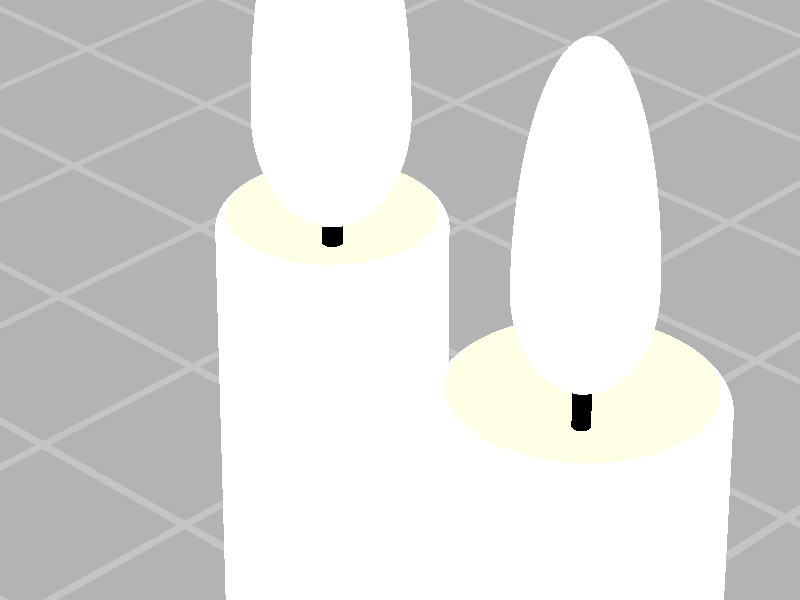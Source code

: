 // PoVRay 3.7 Scene File "candle_flame_4.pov"
// author: Friedrich A. Lohmueller, Oct-2008/Aug-2009 / Jan-2011
// email: Friedrich.Lohmueller_at_t-online.de
// homepage: http://www.f-lohmueller.de
//--------------------------------------------------------------------------
#version 3.7;
global_settings{assumed_gamma 1.0} 
#default{ finish{ ambient 0.1 diffuse 0.9 }} 
//--------------------------------------------------------------------------
#include "colors.inc"
#include "textures.inc"
#include "glass.inc"
#include "metals.inc"
#include "golds.inc"
#include "stones.inc"
#include "woods.inc"
#include "shapes.inc"
#include "shapes2.inc"
#include "functions.inc"
#include "math.inc"
#include "transforms.inc"
//-------------------------------------------------------------------------------------------------------<<<<
//------------------------------------------------------------- Camera_Position, Camera_look_at, Camera_Angle 
#declare Camera_Position = <10.0, 10.0,-10.0> ;  
#declare Camera_look_at = < 0.40, 1.80, 0.00>; 
#declare Camera_Angle = 12; // in degrees
//--------------------------------------------------------------------------------------------------------<<<<
camera{ /*ultra_wide_angle*/   // don't use fish eye - for proper text 
        location  Camera_Position
        right     x*image_width/image_height
        angle Camera_Angle   
        look_at   Camera_look_at
      }
//--------------------------------------------------------------------------------------------------------<<<<
//------------------------------------------------------------------------
// sun -------------------------------------------------------------------
light_source{<200,2000,-1500> color White*0.15}           // sun light
light_source{ Camera_Position  color rgb<0.9,0.9,1>*0.05}  // flash light

// sky -------------------------------------------------------------------
sky_sphere{ pigment{ gradient <0,1,0>
                     color_map{ [0   color rgb<1,1,1>         *0.2]//White
                                [0.4 color rgb<0.14,0.14,0.56>*0.2]//~Navy
                                [0.6 color rgb<0.14,0.14,0.56>*0.2]//~Navy
                                [1.0 color rgb<1,1,1>         *0.2]//White
                              }
                     scale 2 }
           } // end of sky_sphere 
//------------------------------------------------------------------------
 
// ground -----------------------------------------------------------------
//---------------------------------<<< settings of squared plane dimensions
#declare RasterScale = 1.0;
#declare RasterHalfLine  = 0.025;  
#declare RasterHalfLineZ = 0.025; 
//-------------------------------------------------------------------------
#macro Raster(RScale, HLine) 
       pigment{ gradient x scale RScale
                color_map{[0.000   color rgbt<1,1,1,0>*0.55]
                          [0+HLine color rgbt<1,1,1,0>*0.55]
                          [0+HLine color rgbt<1,1,1,1>]
                          [1-HLine color rgbt<1,1,1,1>]
                          [1-HLine color rgbt<1,1,1,0>*0.55]
                          [1.000   color rgbt<1,1,1,0>*0.55]
                         } }
 #end// of Raster(RScale, HLine)-macro    
//-------------------------------------------------------------------------
    

plane { <0,1,0>, 0    // plane with layered textures
        texture { pigment{color White*0.45}
                 } // finish {ambient 0.45 diffuse 0.85}}
        texture { Raster(RasterScale,RasterHalfLine ) rotate<0,0,0> }
        texture { Raster(RasterScale,RasterHalfLineZ) rotate<0,90,0>}
        rotate<0,0,0>
      }
//------------------------------------------------ end of squared plane XZ
//--------------------------------------------------------------------------
//---------------------------- objects in scene ----------------------------

          
//--------------------------------------------------------------------------------
//--------------------------------------------------------------------------------
//--------------------------------------------------------------------------------
#macro Candle_1( Shining__On,  // Light on, 0= off, >0 = intensity of candle light  
                 C__Height,    // Candle_Height, 
                 C__Intensity, // Candle_Intensity,  
                 C__Scale      // Candle_Flame_Scale
               ) // -----------------------------------
// -----------------------------------------------------------
#ifndef( Candle_Texture )
#declare Candle_Texture
  texture{ pigment{ rgb<1,1,0.95>*1.2}
           normal { bumps 0.15 scale <0.05,0.1,0.05>*2} 
           finish { reflection {0.02}}
         } // end texture
#end //  
#ifndef( Candle_Wax_Liquid_Texture )
#declare Candle_Wax_Liquid_Texture = 
  texture{ pigment{ rgbf<1,0.9,0.7,0.1>*1.3}
           normal { bumps 0.15 scale <0.05,0.1,0.05>*2} 
           finish { reflection {0.02}}
         } // end texture
#end // 

// ---------------------------------------------------------------


#local D = 0.00001;
// ---------------------------------------------------------------
#local Flame__Shape = 
merge{    // egg 
intersection{
   sphere{<0,0,0>,1}  box{<-1,-D,-1>,< 1,1  ,1>} scale <1,2.5,1>}
intersection{
   sphere{<0,0,0>,1}  box{<-1,-1 ,-1>,< 1,0+0.01,1>} }
}//- ------------------------------------------------
// ---------------------------------------------------------------


#local C__Flame =
object{
  
  Flame__Shape
  hollow
  pigment { color rgbf<1, 1, 1, 1> } // fully transparent !!!
  finish { ambient 0 diffuse 0 }
  interior { 
    media {
      emission    color rgb < 1.0, 0.75, 0.1>*1.75
      intervals 9  
      samples 1, 20
      confidence 0.9999
      variance 1/100
      density{ spherical
               ramp_wave 
               turbulence 0.15
               color_map {
                  [0.0 color rgb <0.0, 0.0, 0.0>]
                  [0.6 color rgb <0.8, 0.3, 0.0>]
                  [0.9 color rgb <1.0, 0.8, 0.3>]
                  [1.0 color rgb <1.0, 1.0, 0.1>]
                         } 
               scale <1,2.5,1>
             } // end density
     }//end of media
 
     media {
       emission color rgb < 1.0, 0.75, 0.1>*2.75
       intervals 3
       samples 32
       method 3
       aa_threshold 0.1 aa_level 5
       density {crackle  turbulence 0.3
                scale 0.75 translate<0,24,0>
                color_map {
                    [0 rgb 0]
                    [0.00 rgb 0]
                    [0.07 rgb 1]
                    [0.10 rgb 1]
                    [0.12 rgb 0]
                    [1.00 rgb 0]
                }
            } // end density
       density {spherical
                color_map {
                    [0 rgb 0]
                    [0.7 rgb 1]
                    [1 rgb 1]
                }
            } // end density
           scale <1,2.5,1>*0.5
       translate<0,0.01,0>
     }// end media
 
    }//end of interior 
   scale <1,1.5,1>*0.5
   hollow // !!!! 
  }
// ---------------------------------------------------------------
// ---------------------------------------------------------------
#local C__Candle =
union{ 
difference{
  union{ 
   cylinder{ <0,0,0>,<0,C__Height,0>,0.5}
   sphere{<0,0,0>, 0.5  scale<1,0.35,1>  translate<0,C__Height,0> }
   texture { Candle_Texture }

  }
  sphere{<0,0,0>,0.455 scale<1,0.5,1> translate<0,C__Height+0.05,0>
    texture{ Candle_Wax_Liquid_Texture   } 
  }
} // end difference
 // wax lake 
 cylinder { <0,0,0>,<0,C__Height-0.075,0>,0.45 
            texture{ Candle_Wax_Liquid_Texture    } 
          } // ------
 // wick - Docht 
union{ 
  cylinder{<0,-0.5,0>,<0,0.10,0>,0.05 pigment{rgb 0}}
  cylinder{<0, 0.1,0>,<0,0.25,0>,0.05 pigment{rgb<1,0.2,0.1>*1.3}}
  scale C__Scale
  translate<0,C__Height,0>
 } // end wick
} 
// ---------------------------------------------------------------
// ---------------------------------------------------------------
// ---------------------------------------------------------------
union{ 
object{C__Candle}
object{C__Flame translate<0,0.5,0> scale 0.75 scale C__Scale  translate<0,C__Height+0.2,0> }
#if(Shining__On>0)
light_source { <0,0,0>          
               color rgb <0.8, 0.5, 0.2>*Shining__On   
               area_light            // kind of light source (Art der Lichtquelle)
               <0, 0, 0> <0, 0.25, 0> // lights spread out across this distance 
               1, 10                // total number of lights in grid  
               adaptive 3          // 0,1,2,3...
               jitter              // adds random softening of light
               translate<0,C__Height+0.45,0>
             } //---------------- end of area_light 
#end // of "#if(Shining__On>0)"
}
#end // ---------------------------------------------------- end of macro 
//--------------------------------------------------------------------------------
//--------------------------------------------------------------------------------
//--------------------------------------------------------------------------------
//--------------------------------------------------------------------------------





//--------------------------------------------------------------------------------
//--------------------------------------------------------------------------------
#declare Candle_Texture = 
  texture{ pigment{ rgb<1,1,0.95>*1.3}
           normal { bumps 0.15 scale <0.05,0.1,0.05>*2} 
           finish { reflection {0.02}}
         } // end texture
#declare Candle_Wax_Liquid_Texture = 
  texture{ pigment{ rgbf<1,0.9,0.6,0.1>*1.3}
           normal { bumps 0.15 scale <0.05,0.1,0.05>*2} 
           finish { reflection {0.05}}
         } // end texture
// -----------------------------------------------------------
object{ Candle_1(  0.5, // Shining__On, , 0= off, >0 = intensity of candle light 
                   2.0, //  Candle_Height, relative to diameter (d=1) 
                   0.65,//  Candle_Intensity,  
                   0.9, // Candle_Flame_Scale
                 ) // -----------------------------------
    scale 1
    translate<0,0,0> 
    } // -----------------------------------------------------
// -----------------------------------------------------------
// -----------------------------------------------------------
object{ Candle_1(  0.75, // Shining__On,, 0= off, >0 = intensity of candle light 
                   1.00, //  Candle_Height, relative to diameter (d=1) 
                   0.65,//  Candle_Intensity,  
                   0.65, // Candle_Flame_Scale
                 ) // ------------------------
    scale 1.3
    translate<1,0,0.5> 
    } // -----------------------------------------------------
//--------------------------------------------------------------------------------
//--------------------------------------------------------------------------------
//--------------------------------------------------------------------------------
//--------------------------------------------------------------------------------
